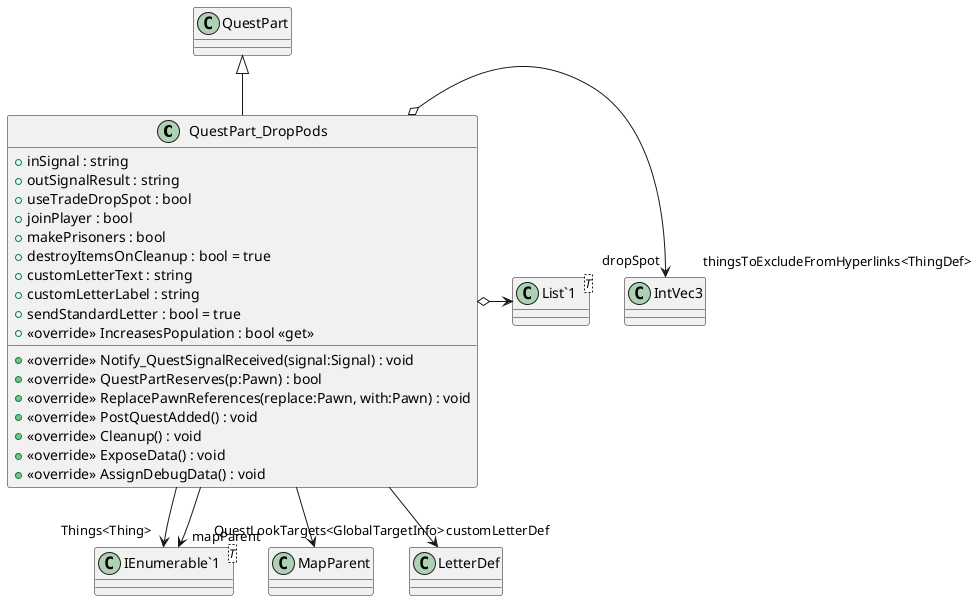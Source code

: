 @startuml
class QuestPart_DropPods {
    + inSignal : string
    + outSignalResult : string
    + useTradeDropSpot : bool
    + joinPlayer : bool
    + makePrisoners : bool
    + destroyItemsOnCleanup : bool = true
    + customLetterText : string
    + customLetterLabel : string
    + sendStandardLetter : bool = true
    + <<override>> IncreasesPopulation : bool <<get>>
    + <<override>> Notify_QuestSignalReceived(signal:Signal) : void
    + <<override>> QuestPartReserves(p:Pawn) : bool
    + <<override>> ReplacePawnReferences(replace:Pawn, with:Pawn) : void
    + <<override>> PostQuestAdded() : void
    + <<override>> Cleanup() : void
    + <<override>> ExposeData() : void
    + <<override>> AssignDebugData() : void
}
class "List`1"<T> {
}
class "IEnumerable`1"<T> {
}
QuestPart <|-- QuestPart_DropPods
QuestPart_DropPods o-> "dropSpot" IntVec3
QuestPart_DropPods --> "mapParent" MapParent
QuestPart_DropPods o-> "thingsToExcludeFromHyperlinks<ThingDef>" "List`1"
QuestPart_DropPods --> "customLetterDef" LetterDef
QuestPart_DropPods --> "Things<Thing>" "IEnumerable`1"
QuestPart_DropPods --> "QuestLookTargets<GlobalTargetInfo>" "IEnumerable`1"
@enduml

